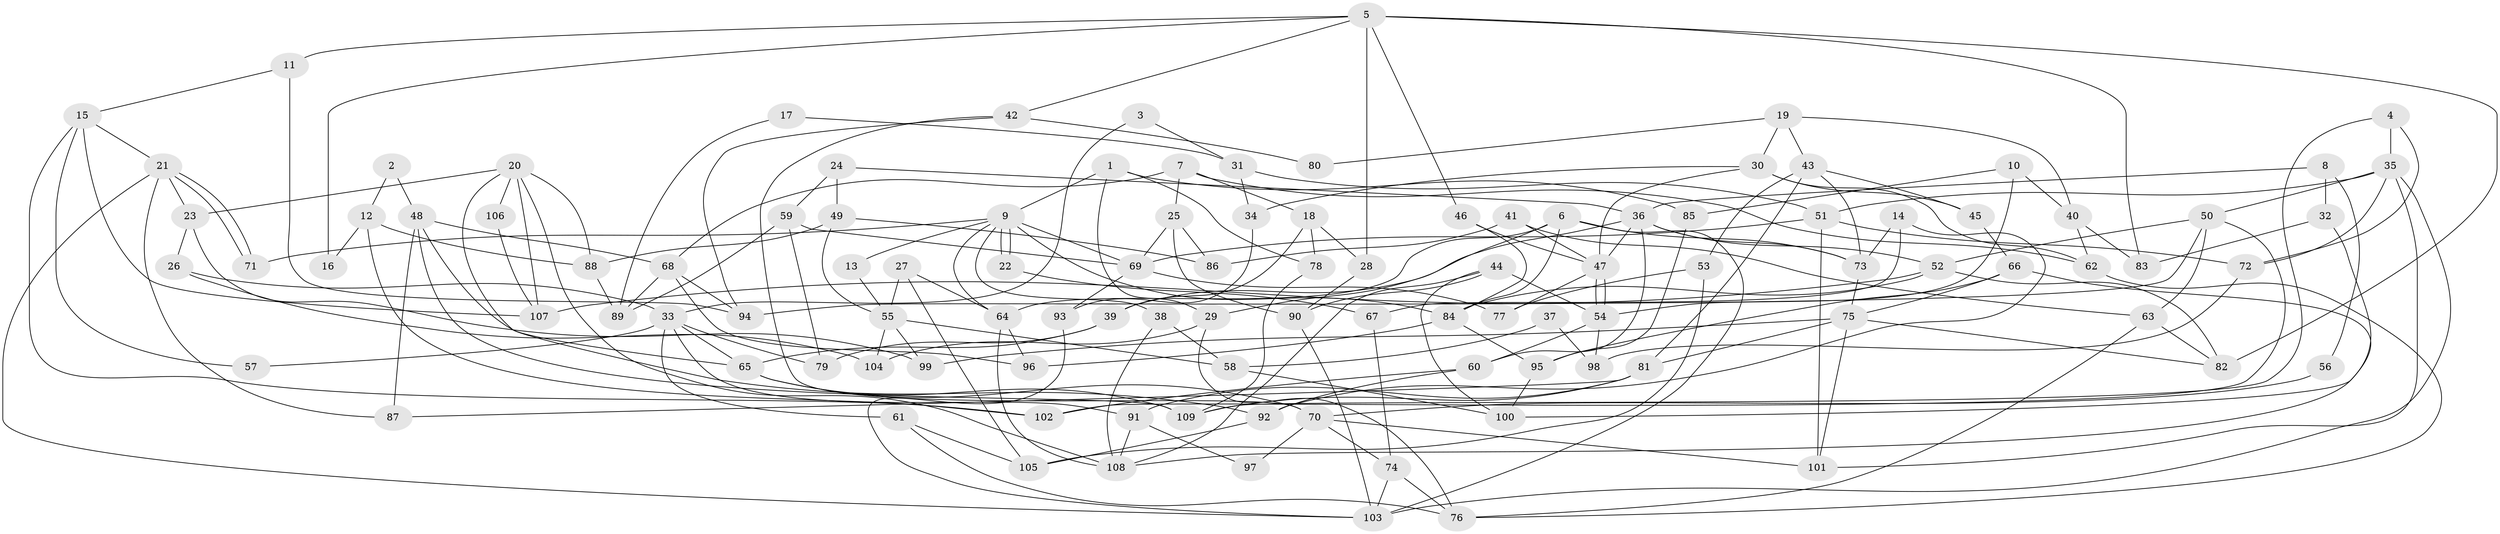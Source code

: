 // coarse degree distribution, {6: 0.12857142857142856, 2: 0.07142857142857142, 3: 0.15714285714285714, 9: 0.02857142857142857, 5: 0.18571428571428572, 4: 0.18571428571428572, 7: 0.18571428571428572, 8: 0.04285714285714286, 1: 0.014285714285714285}
// Generated by graph-tools (version 1.1) at 2025/41/03/06/25 10:41:53]
// undirected, 109 vertices, 218 edges
graph export_dot {
graph [start="1"]
  node [color=gray90,style=filled];
  1;
  2;
  3;
  4;
  5;
  6;
  7;
  8;
  9;
  10;
  11;
  12;
  13;
  14;
  15;
  16;
  17;
  18;
  19;
  20;
  21;
  22;
  23;
  24;
  25;
  26;
  27;
  28;
  29;
  30;
  31;
  32;
  33;
  34;
  35;
  36;
  37;
  38;
  39;
  40;
  41;
  42;
  43;
  44;
  45;
  46;
  47;
  48;
  49;
  50;
  51;
  52;
  53;
  54;
  55;
  56;
  57;
  58;
  59;
  60;
  61;
  62;
  63;
  64;
  65;
  66;
  67;
  68;
  69;
  70;
  71;
  72;
  73;
  74;
  75;
  76;
  77;
  78;
  79;
  80;
  81;
  82;
  83;
  84;
  85;
  86;
  87;
  88;
  89;
  90;
  91;
  92;
  93;
  94;
  95;
  96;
  97;
  98;
  99;
  100;
  101;
  102;
  103;
  104;
  105;
  106;
  107;
  108;
  109;
  1 -- 29;
  1 -- 9;
  1 -- 78;
  1 -- 85;
  2 -- 48;
  2 -- 12;
  3 -- 31;
  3 -- 33;
  4 -- 72;
  4 -- 109;
  4 -- 35;
  5 -- 82;
  5 -- 46;
  5 -- 11;
  5 -- 16;
  5 -- 28;
  5 -- 42;
  5 -- 83;
  6 -- 64;
  6 -- 73;
  6 -- 29;
  6 -- 84;
  6 -- 103;
  7 -- 68;
  7 -- 25;
  7 -- 18;
  7 -- 62;
  8 -- 32;
  8 -- 36;
  8 -- 56;
  9 -- 64;
  9 -- 22;
  9 -- 22;
  9 -- 13;
  9 -- 38;
  9 -- 69;
  9 -- 71;
  9 -- 84;
  10 -- 54;
  10 -- 85;
  10 -- 40;
  11 -- 15;
  11 -- 94;
  12 -- 102;
  12 -- 88;
  12 -- 16;
  13 -- 55;
  14 -- 73;
  14 -- 92;
  14 -- 67;
  15 -- 21;
  15 -- 107;
  15 -- 57;
  15 -- 102;
  17 -- 31;
  17 -- 89;
  18 -- 78;
  18 -- 28;
  18 -- 39;
  19 -- 40;
  19 -- 30;
  19 -- 43;
  19 -- 80;
  20 -- 108;
  20 -- 88;
  20 -- 23;
  20 -- 92;
  20 -- 106;
  20 -- 107;
  21 -- 71;
  21 -- 71;
  21 -- 103;
  21 -- 23;
  21 -- 87;
  22 -- 67;
  23 -- 26;
  23 -- 99;
  24 -- 36;
  24 -- 59;
  24 -- 49;
  25 -- 90;
  25 -- 69;
  25 -- 86;
  26 -- 104;
  26 -- 33;
  27 -- 55;
  27 -- 64;
  27 -- 105;
  28 -- 90;
  29 -- 76;
  29 -- 104;
  30 -- 45;
  30 -- 47;
  30 -- 34;
  30 -- 62;
  31 -- 51;
  31 -- 34;
  32 -- 100;
  32 -- 83;
  33 -- 65;
  33 -- 57;
  33 -- 61;
  33 -- 79;
  33 -- 91;
  34 -- 93;
  35 -- 50;
  35 -- 51;
  35 -- 72;
  35 -- 101;
  35 -- 103;
  36 -- 47;
  36 -- 52;
  36 -- 39;
  36 -- 60;
  36 -- 73;
  37 -- 58;
  37 -- 98;
  38 -- 108;
  38 -- 58;
  39 -- 65;
  39 -- 79;
  40 -- 62;
  40 -- 83;
  41 -- 47;
  41 -- 63;
  41 -- 86;
  42 -- 94;
  42 -- 70;
  42 -- 80;
  43 -- 81;
  43 -- 45;
  43 -- 53;
  43 -- 73;
  44 -- 90;
  44 -- 100;
  44 -- 54;
  44 -- 108;
  45 -- 66;
  46 -- 84;
  46 -- 47;
  47 -- 54;
  47 -- 54;
  47 -- 77;
  48 -- 65;
  48 -- 87;
  48 -- 68;
  48 -- 109;
  49 -- 86;
  49 -- 55;
  49 -- 88;
  50 -- 102;
  50 -- 63;
  50 -- 52;
  50 -- 94;
  51 -- 101;
  51 -- 69;
  51 -- 72;
  52 -- 84;
  52 -- 82;
  52 -- 107;
  53 -- 105;
  53 -- 77;
  54 -- 60;
  54 -- 98;
  55 -- 99;
  55 -- 58;
  55 -- 104;
  56 -- 70;
  58 -- 100;
  59 -- 69;
  59 -- 79;
  59 -- 89;
  60 -- 92;
  60 -- 102;
  61 -- 105;
  61 -- 76;
  62 -- 76;
  63 -- 76;
  63 -- 82;
  64 -- 96;
  64 -- 108;
  65 -- 70;
  65 -- 109;
  66 -- 75;
  66 -- 108;
  66 -- 95;
  67 -- 74;
  68 -- 94;
  68 -- 89;
  68 -- 96;
  69 -- 77;
  69 -- 93;
  70 -- 74;
  70 -- 97;
  70 -- 101;
  72 -- 98;
  73 -- 75;
  74 -- 76;
  74 -- 103;
  75 -- 101;
  75 -- 81;
  75 -- 82;
  75 -- 99;
  78 -- 109;
  81 -- 109;
  81 -- 87;
  81 -- 91;
  84 -- 95;
  84 -- 96;
  85 -- 95;
  88 -- 89;
  90 -- 103;
  91 -- 97;
  91 -- 108;
  92 -- 105;
  93 -- 103;
  95 -- 100;
  106 -- 107;
}
